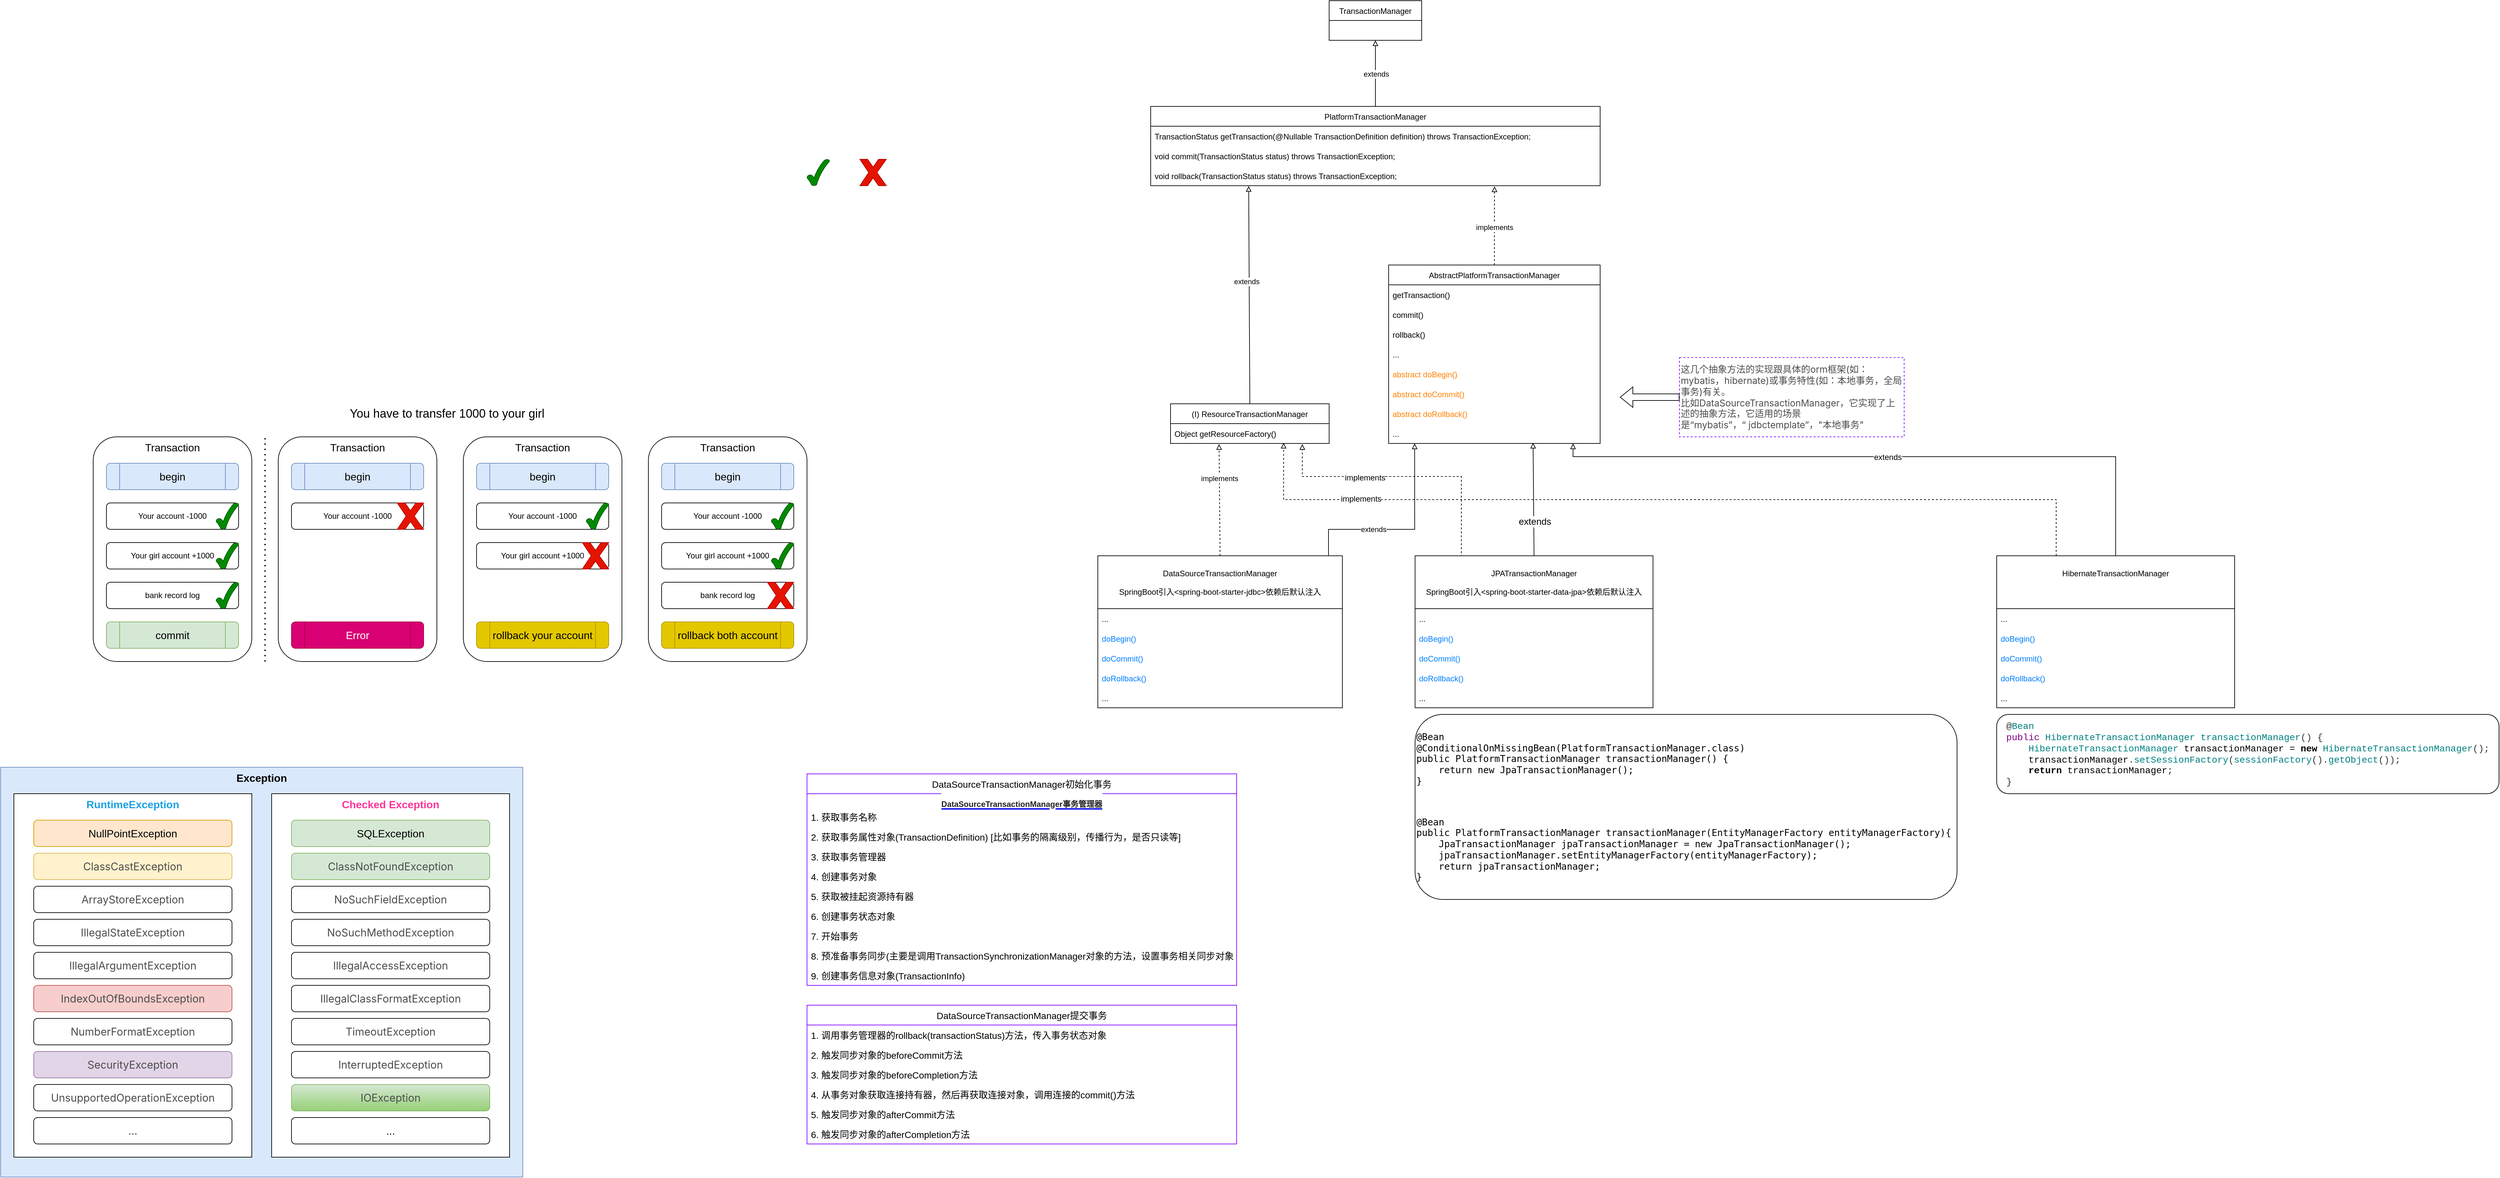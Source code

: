 <mxfile version="20.3.0" type="device"><diagram id="tl_O_ZDtEdj90tJnbfGc" name="Transaction"><mxGraphModel dx="2646" dy="672" grid="1" gridSize="10" guides="1" tooltips="1" connect="1" arrows="1" fold="1" page="1" pageScale="1" pageWidth="850" pageHeight="1100" math="0" shadow="0"><root><mxCell id="0"/><mxCell id="1" parent="0"/><mxCell id="xiefG1wkpf2AleXe-XDR-17" value="&lt;b&gt;Exception&lt;/b&gt;" style="rounded=0;whiteSpace=wrap;html=1;strokeWidth=1;fontSize=16;verticalAlign=top;fillColor=#dae8fc;strokeColor=#6c8ebf;" vertex="1" parent="1"><mxGeometry x="-1660" y="1200" width="790" height="620" as="geometry"/></mxCell><mxCell id="W6sdjApa4B_5e-TzkACI-136" value="Transaction" style="rounded=1;whiteSpace=wrap;html=1;fontSize=16;fontColor=#000000;verticalAlign=top;" vertex="1" parent="1"><mxGeometry x="-1520" y="700" width="240" height="340" as="geometry"/></mxCell><mxCell id="W6sdjApa4B_5e-TzkACI-12" style="edgeStyle=orthogonalEdgeStyle;rounded=0;orthogonalLoop=1;jettySize=auto;html=1;exitX=0.5;exitY=0;exitDx=0;exitDy=0;entryX=0.5;entryY=1;entryDx=0;entryDy=0;endArrow=block;endFill=0;" parent="1" source="W6sdjApa4B_5e-TzkACI-4" target="W6sdjApa4B_5e-TzkACI-8" edge="1"><mxGeometry relative="1" as="geometry"/></mxCell><mxCell id="W6sdjApa4B_5e-TzkACI-19" value="extends" style="edgeLabel;html=1;align=center;verticalAlign=middle;resizable=0;points=[];" parent="W6sdjApa4B_5e-TzkACI-12" vertex="1" connectable="0"><mxGeometry x="0.01" y="-1" relative="1" as="geometry"><mxPoint y="1" as="offset"/></mxGeometry></mxCell><mxCell id="W6sdjApa4B_5e-TzkACI-4" value="PlatformTransactionManager" style="swimlane;fontStyle=0;childLayout=stackLayout;horizontal=1;startSize=30;horizontalStack=0;resizeParent=1;resizeParentMax=0;resizeLast=0;collapsible=1;marginBottom=0;" parent="1" vertex="1"><mxGeometry x="80" y="200" width="680" height="120" as="geometry"/></mxCell><mxCell id="W6sdjApa4B_5e-TzkACI-5" value="TransactionStatus getTransaction(@Nullable TransactionDefinition definition) throws TransactionException;" style="text;strokeColor=none;fillColor=none;align=left;verticalAlign=middle;spacingLeft=4;spacingRight=4;overflow=hidden;points=[[0,0.5],[1,0.5]];portConstraint=eastwest;rotatable=0;" parent="W6sdjApa4B_5e-TzkACI-4" vertex="1"><mxGeometry y="30" width="680" height="30" as="geometry"/></mxCell><mxCell id="W6sdjApa4B_5e-TzkACI-6" value="void commit(TransactionStatus status) throws TransactionException;" style="text;strokeColor=none;fillColor=none;align=left;verticalAlign=middle;spacingLeft=4;spacingRight=4;overflow=hidden;points=[[0,0.5],[1,0.5]];portConstraint=eastwest;rotatable=0;" parent="W6sdjApa4B_5e-TzkACI-4" vertex="1"><mxGeometry y="60" width="680" height="30" as="geometry"/></mxCell><mxCell id="W6sdjApa4B_5e-TzkACI-7" value="void rollback(TransactionStatus status) throws TransactionException;" style="text;strokeColor=none;fillColor=none;align=left;verticalAlign=middle;spacingLeft=4;spacingRight=4;overflow=hidden;points=[[0,0.5],[1,0.5]];portConstraint=eastwest;rotatable=0;" parent="W6sdjApa4B_5e-TzkACI-4" vertex="1"><mxGeometry y="90" width="680" height="30" as="geometry"/></mxCell><mxCell id="W6sdjApa4B_5e-TzkACI-8" value="TransactionManager" style="swimlane;fontStyle=0;childLayout=stackLayout;horizontal=1;startSize=30;horizontalStack=0;resizeParent=1;resizeParentMax=0;resizeLast=0;collapsible=1;marginBottom=0;" parent="1" vertex="1"><mxGeometry x="350" y="40" width="140" height="60" as="geometry"/></mxCell><mxCell id="W6sdjApa4B_5e-TzkACI-17" style="edgeStyle=orthogonalEdgeStyle;rounded=0;orthogonalLoop=1;jettySize=auto;html=1;exitX=0.5;exitY=0;exitDx=0;exitDy=0;entryX=0.765;entryY=1.033;entryDx=0;entryDy=0;entryPerimeter=0;endArrow=block;endFill=0;dashed=1;" parent="1" source="W6sdjApa4B_5e-TzkACI-13" target="W6sdjApa4B_5e-TzkACI-7" edge="1"><mxGeometry relative="1" as="geometry"/></mxCell><mxCell id="W6sdjApa4B_5e-TzkACI-20" value="implements" style="edgeLabel;html=1;align=center;verticalAlign=middle;resizable=0;points=[];" parent="W6sdjApa4B_5e-TzkACI-17" vertex="1" connectable="0"><mxGeometry x="-0.029" relative="1" as="geometry"><mxPoint y="1" as="offset"/></mxGeometry></mxCell><mxCell id="W6sdjApa4B_5e-TzkACI-13" value="AbstractPlatformTransactionManager" style="swimlane;fontStyle=0;childLayout=stackLayout;horizontal=1;startSize=30;horizontalStack=0;resizeParent=1;resizeParentMax=0;resizeLast=0;collapsible=1;marginBottom=0;" parent="1" vertex="1"><mxGeometry x="440" y="440" width="320" height="270" as="geometry"/></mxCell><mxCell id="W6sdjApa4B_5e-TzkACI-14" value="getTransaction()" style="text;strokeColor=none;fillColor=none;align=left;verticalAlign=middle;spacingLeft=4;spacingRight=4;overflow=hidden;points=[[0,0.5],[1,0.5]];portConstraint=eastwest;rotatable=0;" parent="W6sdjApa4B_5e-TzkACI-13" vertex="1"><mxGeometry y="30" width="320" height="30" as="geometry"/></mxCell><mxCell id="W6sdjApa4B_5e-TzkACI-15" value="commit()" style="text;strokeColor=none;fillColor=none;align=left;verticalAlign=middle;spacingLeft=4;spacingRight=4;overflow=hidden;points=[[0,0.5],[1,0.5]];portConstraint=eastwest;rotatable=0;" parent="W6sdjApa4B_5e-TzkACI-13" vertex="1"><mxGeometry y="60" width="320" height="30" as="geometry"/></mxCell><mxCell id="W6sdjApa4B_5e-TzkACI-16" value="rollback()" style="text;strokeColor=none;fillColor=none;align=left;verticalAlign=middle;spacingLeft=4;spacingRight=4;overflow=hidden;points=[[0,0.5],[1,0.5]];portConstraint=eastwest;rotatable=0;" parent="W6sdjApa4B_5e-TzkACI-13" vertex="1"><mxGeometry y="90" width="320" height="30" as="geometry"/></mxCell><mxCell id="W6sdjApa4B_5e-TzkACI-21" value="..." style="text;strokeColor=none;fillColor=none;align=left;verticalAlign=middle;spacingLeft=4;spacingRight=4;overflow=hidden;points=[[0,0.5],[1,0.5]];portConstraint=eastwest;rotatable=0;" parent="W6sdjApa4B_5e-TzkACI-13" vertex="1"><mxGeometry y="120" width="320" height="30" as="geometry"/></mxCell><mxCell id="W6sdjApa4B_5e-TzkACI-22" value="abstract doBegin()" style="text;strokeColor=none;fillColor=none;align=left;verticalAlign=middle;spacingLeft=4;spacingRight=4;overflow=hidden;points=[[0,0.5],[1,0.5]];portConstraint=eastwest;rotatable=0;fontColor=#FF8000;" parent="W6sdjApa4B_5e-TzkACI-13" vertex="1"><mxGeometry y="150" width="320" height="30" as="geometry"/></mxCell><mxCell id="W6sdjApa4B_5e-TzkACI-23" value="abstract doCommit()" style="text;strokeColor=none;fillColor=none;align=left;verticalAlign=middle;spacingLeft=4;spacingRight=4;overflow=hidden;points=[[0,0.5],[1,0.5]];portConstraint=eastwest;rotatable=0;fontColor=#FF8000;" parent="W6sdjApa4B_5e-TzkACI-13" vertex="1"><mxGeometry y="180" width="320" height="30" as="geometry"/></mxCell><mxCell id="W6sdjApa4B_5e-TzkACI-24" value="abstract doRollback()" style="text;strokeColor=none;fillColor=none;align=left;verticalAlign=middle;spacingLeft=4;spacingRight=4;overflow=hidden;points=[[0,0.5],[1,0.5]];portConstraint=eastwest;rotatable=0;fontColor=#FF8000;" parent="W6sdjApa4B_5e-TzkACI-13" vertex="1"><mxGeometry y="210" width="320" height="30" as="geometry"/></mxCell><mxCell id="W6sdjApa4B_5e-TzkACI-25" value="..." style="text;strokeColor=none;fillColor=none;align=left;verticalAlign=middle;spacingLeft=4;spacingRight=4;overflow=hidden;points=[[0,0.5],[1,0.5]];portConstraint=eastwest;rotatable=0;" parent="W6sdjApa4B_5e-TzkACI-13" vertex="1"><mxGeometry y="240" width="320" height="30" as="geometry"/></mxCell><mxCell id="W6sdjApa4B_5e-TzkACI-30" style="rounded=0;orthogonalLoop=1;jettySize=auto;html=1;exitX=0.924;exitY=0;exitDx=0;exitDy=0;entryX=0.123;entryY=1;entryDx=0;entryDy=0;entryPerimeter=0;fontColor=#000000;endArrow=block;endFill=0;exitPerimeter=0;edgeStyle=orthogonalEdgeStyle;" parent="1" source="W6sdjApa4B_5e-TzkACI-26" target="W6sdjApa4B_5e-TzkACI-25" edge="1"><mxGeometry relative="1" as="geometry"><Array as="points"><mxPoint x="349" y="840"/><mxPoint x="479" y="840"/></Array></mxGeometry></mxCell><mxCell id="W6sdjApa4B_5e-TzkACI-41" value="extends" style="edgeLabel;html=1;align=center;verticalAlign=middle;resizable=0;points=[];fontColor=#000000;" parent="W6sdjApa4B_5e-TzkACI-30" vertex="1" connectable="0"><mxGeometry x="-0.015" y="4" relative="1" as="geometry"><mxPoint x="-37" y="4" as="offset"/></mxGeometry></mxCell><mxCell id="W6sdjApa4B_5e-TzkACI-38" style="rounded=0;orthogonalLoop=1;jettySize=auto;html=1;exitX=0.5;exitY=0;exitDx=0;exitDy=0;entryX=0.306;entryY=1.033;entryDx=0;entryDy=0;entryPerimeter=0;fontColor=#000000;endArrow=block;endFill=0;dashed=1;" parent="1" source="W6sdjApa4B_5e-TzkACI-26" target="W6sdjApa4B_5e-TzkACI-34" edge="1"><mxGeometry relative="1" as="geometry"/></mxCell><mxCell id="W6sdjApa4B_5e-TzkACI-39" value="implements" style="edgeLabel;html=1;align=center;verticalAlign=middle;resizable=0;points=[];fontColor=#000000;" parent="W6sdjApa4B_5e-TzkACI-38" vertex="1" connectable="0"><mxGeometry x="0.384" relative="1" as="geometry"><mxPoint as="offset"/></mxGeometry></mxCell><mxCell id="W6sdjApa4B_5e-TzkACI-26" value="DataSourceTransactionManager&#10; &#10;SpringBoot引入&lt;spring-boot-starter-jdbc&gt;依赖后默认注入" style="swimlane;fontStyle=0;childLayout=stackLayout;horizontal=1;startSize=80;horizontalStack=0;resizeParent=1;resizeParentMax=0;resizeLast=0;collapsible=1;marginBottom=0;fontColor=#000000;" parent="1" vertex="1"><mxGeometry y="880" width="370" height="230" as="geometry"/></mxCell><mxCell id="W6sdjApa4B_5e-TzkACI-31" value="..." style="text;strokeColor=none;fillColor=none;align=left;verticalAlign=middle;spacingLeft=4;spacingRight=4;overflow=hidden;points=[[0,0.5],[1,0.5]];portConstraint=eastwest;rotatable=0;fontColor=#000000;" parent="W6sdjApa4B_5e-TzkACI-26" vertex="1"><mxGeometry y="80" width="370" height="30" as="geometry"/></mxCell><mxCell id="W6sdjApa4B_5e-TzkACI-27" value="doBegin()" style="text;strokeColor=none;fillColor=none;align=left;verticalAlign=middle;spacingLeft=4;spacingRight=4;overflow=hidden;points=[[0,0.5],[1,0.5]];portConstraint=eastwest;rotatable=0;fontColor=#007FFF;" parent="W6sdjApa4B_5e-TzkACI-26" vertex="1"><mxGeometry y="110" width="370" height="30" as="geometry"/></mxCell><mxCell id="W6sdjApa4B_5e-TzkACI-28" value="doCommit()" style="text;strokeColor=none;fillColor=none;align=left;verticalAlign=middle;spacingLeft=4;spacingRight=4;overflow=hidden;points=[[0,0.5],[1,0.5]];portConstraint=eastwest;rotatable=0;fontColor=#007FFF;" parent="W6sdjApa4B_5e-TzkACI-26" vertex="1"><mxGeometry y="140" width="370" height="30" as="geometry"/></mxCell><mxCell id="W6sdjApa4B_5e-TzkACI-29" value="doRollback()" style="text;strokeColor=none;fillColor=none;align=left;verticalAlign=middle;spacingLeft=4;spacingRight=4;overflow=hidden;points=[[0,0.5],[1,0.5]];portConstraint=eastwest;rotatable=0;fontColor=#007FFF;" parent="W6sdjApa4B_5e-TzkACI-26" vertex="1"><mxGeometry y="170" width="370" height="30" as="geometry"/></mxCell><mxCell id="W6sdjApa4B_5e-TzkACI-32" value="..." style="text;strokeColor=none;fillColor=none;align=left;verticalAlign=middle;spacingLeft=4;spacingRight=4;overflow=hidden;points=[[0,0.5],[1,0.5]];portConstraint=eastwest;rotatable=0;fontColor=#000000;" parent="W6sdjApa4B_5e-TzkACI-26" vertex="1"><mxGeometry y="200" width="370" height="30" as="geometry"/></mxCell><mxCell id="W6sdjApa4B_5e-TzkACI-37" style="rounded=0;orthogonalLoop=1;jettySize=auto;html=1;exitX=0.5;exitY=0;exitDx=0;exitDy=0;entryX=0.218;entryY=1.017;entryDx=0;entryDy=0;entryPerimeter=0;fontColor=#000000;endArrow=block;endFill=0;" parent="1" source="W6sdjApa4B_5e-TzkACI-33" target="W6sdjApa4B_5e-TzkACI-7" edge="1"><mxGeometry relative="1" as="geometry"/></mxCell><mxCell id="W6sdjApa4B_5e-TzkACI-40" value="extends" style="edgeLabel;html=1;align=center;verticalAlign=middle;resizable=0;points=[];fontColor=#000000;" parent="W6sdjApa4B_5e-TzkACI-37" vertex="1" connectable="0"><mxGeometry x="-0.043" y="-1" relative="1" as="geometry"><mxPoint x="-5" y="-28" as="offset"/></mxGeometry></mxCell><mxCell id="W6sdjApa4B_5e-TzkACI-33" value="(I) ResourceTransactionManager" style="swimlane;fontStyle=0;childLayout=stackLayout;horizontal=1;startSize=30;horizontalStack=0;resizeParent=1;resizeParentMax=0;resizeLast=0;collapsible=1;marginBottom=0;fontColor=#000000;" parent="1" vertex="1"><mxGeometry x="110" y="650" width="240" height="60" as="geometry"/></mxCell><mxCell id="W6sdjApa4B_5e-TzkACI-34" value="Object getResourceFactory()" style="text;strokeColor=none;fillColor=none;align=left;verticalAlign=middle;spacingLeft=4;spacingRight=4;overflow=hidden;points=[[0,0.5],[1,0.5]];portConstraint=eastwest;rotatable=0;fontColor=#000000;" parent="W6sdjApa4B_5e-TzkACI-33" vertex="1"><mxGeometry y="30" width="240" height="30" as="geometry"/></mxCell><mxCell id="W6sdjApa4B_5e-TzkACI-43" value="&lt;span style=&quot;color: rgb(77, 77, 77); font-family: -apple-system, &amp;quot;SF UI Text&amp;quot;, Arial, &amp;quot;PingFang SC&amp;quot;, &amp;quot;Hiragino Sans GB&amp;quot;, &amp;quot;Microsoft YaHei&amp;quot;, &amp;quot;WenQuanYi Micro Hei&amp;quot;, sans-serif, SimHei, SimSun; background-color: rgb(255, 255, 255);&quot;&gt;&lt;font style=&quot;font-size: 14px;&quot;&gt;这几个抽象方法的实现跟具体的orm框架(如：mybatis，hibernate)或事务特性(如：本地事务，全局事务)有关。&lt;br&gt;比如DataSourceTransactionManager，它实现了上述的抽象方法，它适用的场景是“mybatis”，“&amp;nbsp;jdbctemplate”，&quot;本地事务&quot;&lt;/font&gt;&lt;/span&gt;" style="rounded=0;whiteSpace=wrap;html=1;fontColor=#000000;dashed=1;strokeColor=#7F00FF;align=left;" parent="1" vertex="1"><mxGeometry x="880" y="580" width="340" height="120" as="geometry"/></mxCell><mxCell id="W6sdjApa4B_5e-TzkACI-44" value="" style="shape=flexArrow;endArrow=classic;html=1;rounded=0;fontColor=#000000;exitX=0;exitY=0.5;exitDx=0;exitDy=0;" parent="1" source="W6sdjApa4B_5e-TzkACI-43" edge="1"><mxGeometry width="50" height="50" relative="1" as="geometry"><mxPoint x="1230" y="670" as="sourcePoint"/><mxPoint x="790" y="640" as="targetPoint"/></mxGeometry></mxCell><mxCell id="W6sdjApa4B_5e-TzkACI-52" style="edgeStyle=none;rounded=0;orthogonalLoop=1;jettySize=auto;html=1;exitX=0.5;exitY=0;exitDx=0;exitDy=0;entryX=0.683;entryY=0.967;entryDx=0;entryDy=0;entryPerimeter=0;fontSize=14;fontColor=#000000;endArrow=block;endFill=0;" parent="1" source="W6sdjApa4B_5e-TzkACI-46" target="W6sdjApa4B_5e-TzkACI-25" edge="1"><mxGeometry relative="1" as="geometry"/></mxCell><mxCell id="W6sdjApa4B_5e-TzkACI-53" value="extends" style="edgeLabel;html=1;align=center;verticalAlign=middle;resizable=0;points=[];fontSize=14;fontColor=#000000;" parent="W6sdjApa4B_5e-TzkACI-52" vertex="1" connectable="0"><mxGeometry x="-0.385" y="-1" relative="1" as="geometry"><mxPoint as="offset"/></mxGeometry></mxCell><mxCell id="W6sdjApa4B_5e-TzkACI-54" style="edgeStyle=orthogonalEdgeStyle;rounded=0;orthogonalLoop=1;jettySize=auto;html=1;exitX=0.25;exitY=0;exitDx=0;exitDy=0;entryX=0.831;entryY=1.033;entryDx=0;entryDy=0;entryPerimeter=0;fontSize=14;fontColor=#000000;endArrow=block;endFill=0;dashed=1;" parent="1" source="W6sdjApa4B_5e-TzkACI-46" target="W6sdjApa4B_5e-TzkACI-34" edge="1"><mxGeometry relative="1" as="geometry"><Array as="points"><mxPoint x="550" y="760"/><mxPoint x="309" y="760"/></Array></mxGeometry></mxCell><mxCell id="W6sdjApa4B_5e-TzkACI-55" value="&lt;font style=&quot;font-size: 12px;&quot;&gt;implements&lt;/font&gt;" style="edgeLabel;html=1;align=center;verticalAlign=middle;resizable=0;points=[];fontSize=14;fontColor=#000000;" parent="W6sdjApa4B_5e-TzkACI-54" vertex="1" connectable="0"><mxGeometry x="0.331" y="1" relative="1" as="geometry"><mxPoint as="offset"/></mxGeometry></mxCell><mxCell id="W6sdjApa4B_5e-TzkACI-46" value="JPATransactionManager&#10;&#10;SpringBoot引入&lt;spring-boot-starter-data-jpa&gt;依赖后默认注入" style="swimlane;fontStyle=0;childLayout=stackLayout;horizontal=1;startSize=80;horizontalStack=0;resizeParent=1;resizeParentMax=0;resizeLast=0;collapsible=1;marginBottom=0;fontColor=#000000;" parent="1" vertex="1"><mxGeometry x="480" y="880" width="360" height="230" as="geometry"/></mxCell><mxCell id="W6sdjApa4B_5e-TzkACI-47" value="..." style="text;strokeColor=none;fillColor=none;align=left;verticalAlign=middle;spacingLeft=4;spacingRight=4;overflow=hidden;points=[[0,0.5],[1,0.5]];portConstraint=eastwest;rotatable=0;fontColor=#000000;" parent="W6sdjApa4B_5e-TzkACI-46" vertex="1"><mxGeometry y="80" width="360" height="30" as="geometry"/></mxCell><mxCell id="W6sdjApa4B_5e-TzkACI-48" value="doBegin()" style="text;strokeColor=none;fillColor=none;align=left;verticalAlign=middle;spacingLeft=4;spacingRight=4;overflow=hidden;points=[[0,0.5],[1,0.5]];portConstraint=eastwest;rotatable=0;fontColor=#007FFF;" parent="W6sdjApa4B_5e-TzkACI-46" vertex="1"><mxGeometry y="110" width="360" height="30" as="geometry"/></mxCell><mxCell id="W6sdjApa4B_5e-TzkACI-49" value="doCommit()" style="text;strokeColor=none;fillColor=none;align=left;verticalAlign=middle;spacingLeft=4;spacingRight=4;overflow=hidden;points=[[0,0.5],[1,0.5]];portConstraint=eastwest;rotatable=0;fontColor=#007FFF;" parent="W6sdjApa4B_5e-TzkACI-46" vertex="1"><mxGeometry y="140" width="360" height="30" as="geometry"/></mxCell><mxCell id="W6sdjApa4B_5e-TzkACI-50" value="doRollback()" style="text;strokeColor=none;fillColor=none;align=left;verticalAlign=middle;spacingLeft=4;spacingRight=4;overflow=hidden;points=[[0,0.5],[1,0.5]];portConstraint=eastwest;rotatable=0;fontColor=#007FFF;" parent="W6sdjApa4B_5e-TzkACI-46" vertex="1"><mxGeometry y="170" width="360" height="30" as="geometry"/></mxCell><mxCell id="W6sdjApa4B_5e-TzkACI-51" value="..." style="text;strokeColor=none;fillColor=none;align=left;verticalAlign=middle;spacingLeft=4;spacingRight=4;overflow=hidden;points=[[0,0.5],[1,0.5]];portConstraint=eastwest;rotatable=0;fontColor=#000000;" parent="W6sdjApa4B_5e-TzkACI-46" vertex="1"><mxGeometry y="200" width="360" height="30" as="geometry"/></mxCell><mxCell id="W6sdjApa4B_5e-TzkACI-56" value="DataSourceTransactionManager初始化事务" style="swimlane;fontStyle=0;childLayout=stackLayout;horizontal=1;startSize=30;horizontalStack=0;resizeParent=1;resizeParentMax=0;resizeLast=0;collapsible=1;marginBottom=0;strokeColor=#7F00FF;fontSize=14;fontColor=#000000;" parent="1" vertex="1"><mxGeometry x="-440" y="1210" width="650" height="320" as="geometry"/></mxCell><UserObject label="&lt;h1 style=&quot;box-sizing: border-box; outline: 0px; margin: 0px; padding: 0px; font-family: &amp;quot;PingFang SC&amp;quot;, &amp;quot;Microsoft YaHei&amp;quot;, SimHei, Arial, SimSun; overflow-wrap: break-word; color: rgb(34, 34, 38); word-break: break-all; text-align: start; background-color: rgb(255, 255, 255);&quot; id=&quot;articleContentId&quot; class=&quot;title-article&quot;&gt;&lt;font style=&quot;font-size: 12px;&quot;&gt;DataSourceTransactionManager事务管理器&lt;/font&gt;&lt;/h1&gt;" link="https://blog.csdn.net/fuqianming/article/details/100560200" id="W6sdjApa4B_5e-TzkACI-73"><mxCell style="text;html=1;strokeColor=none;fillColor=none;whiteSpace=wrap;align=center;verticalAlign=middle;fontColor=#0000EE;fontStyle=4;dashed=1;fontSize=14;" parent="W6sdjApa4B_5e-TzkACI-56" vertex="1"><mxGeometry y="30" width="650" height="20" as="geometry"/></mxCell></UserObject><mxCell id="W6sdjApa4B_5e-TzkACI-57" value="1. 获取事务名称" style="text;strokeColor=none;fillColor=none;align=left;verticalAlign=middle;spacingLeft=4;spacingRight=4;overflow=hidden;points=[[0,0.5],[1,0.5]];portConstraint=eastwest;rotatable=0;dashed=1;fontSize=14;fontColor=#000000;" parent="W6sdjApa4B_5e-TzkACI-56" vertex="1"><mxGeometry y="50" width="650" height="30" as="geometry"/></mxCell><mxCell id="W6sdjApa4B_5e-TzkACI-58" value="2. 获取事务属性对象(TransactionDefinition) [比如事务的隔离级别，传播行为，是否只读等]" style="text;strokeColor=none;fillColor=none;align=left;verticalAlign=middle;spacingLeft=4;spacingRight=4;overflow=hidden;points=[[0,0.5],[1,0.5]];portConstraint=eastwest;rotatable=0;dashed=1;fontSize=14;fontColor=#000000;" parent="W6sdjApa4B_5e-TzkACI-56" vertex="1"><mxGeometry y="80" width="650" height="30" as="geometry"/></mxCell><mxCell id="W6sdjApa4B_5e-TzkACI-59" value="3. 获取事务管理器" style="text;strokeColor=none;fillColor=none;align=left;verticalAlign=middle;spacingLeft=4;spacingRight=4;overflow=hidden;points=[[0,0.5],[1,0.5]];portConstraint=eastwest;rotatable=0;dashed=1;fontSize=14;fontColor=#000000;" parent="W6sdjApa4B_5e-TzkACI-56" vertex="1"><mxGeometry y="110" width="650" height="30" as="geometry"/></mxCell><mxCell id="W6sdjApa4B_5e-TzkACI-72" value="4. 创建事务对象" style="text;strokeColor=none;fillColor=none;align=left;verticalAlign=middle;spacingLeft=4;spacingRight=4;overflow=hidden;points=[[0,0.5],[1,0.5]];portConstraint=eastwest;rotatable=0;dashed=1;fontSize=14;fontColor=#000000;" parent="W6sdjApa4B_5e-TzkACI-56" vertex="1"><mxGeometry y="140" width="650" height="30" as="geometry"/></mxCell><mxCell id="W6sdjApa4B_5e-TzkACI-71" value="5. 获取被挂起资源持有器" style="text;strokeColor=none;fillColor=none;align=left;verticalAlign=middle;spacingLeft=4;spacingRight=4;overflow=hidden;points=[[0,0.5],[1,0.5]];portConstraint=eastwest;rotatable=0;dashed=1;fontSize=14;fontColor=#000000;" parent="W6sdjApa4B_5e-TzkACI-56" vertex="1"><mxGeometry y="170" width="650" height="30" as="geometry"/></mxCell><mxCell id="W6sdjApa4B_5e-TzkACI-70" value="6. 创建事务状态对象" style="text;strokeColor=none;fillColor=none;align=left;verticalAlign=middle;spacingLeft=4;spacingRight=4;overflow=hidden;points=[[0,0.5],[1,0.5]];portConstraint=eastwest;rotatable=0;dashed=1;fontSize=14;fontColor=#000000;" parent="W6sdjApa4B_5e-TzkACI-56" vertex="1"><mxGeometry y="200" width="650" height="30" as="geometry"/></mxCell><mxCell id="W6sdjApa4B_5e-TzkACI-69" value="7. 开始事务 " style="text;strokeColor=none;fillColor=none;align=left;verticalAlign=middle;spacingLeft=4;spacingRight=4;overflow=hidden;points=[[0,0.5],[1,0.5]];portConstraint=eastwest;rotatable=0;dashed=1;fontSize=14;fontColor=#000000;" parent="W6sdjApa4B_5e-TzkACI-56" vertex="1"><mxGeometry y="230" width="650" height="30" as="geometry"/></mxCell><mxCell id="W6sdjApa4B_5e-TzkACI-68" value="8. 预准备事务同步(主要是调用TransactionSynchronizationManager对象的方法，设置事务相关同步对象)" style="text;strokeColor=none;fillColor=none;align=left;verticalAlign=middle;spacingLeft=4;spacingRight=4;overflow=hidden;points=[[0,0.5],[1,0.5]];portConstraint=eastwest;rotatable=0;dashed=1;fontSize=14;fontColor=#000000;" parent="W6sdjApa4B_5e-TzkACI-56" vertex="1"><mxGeometry y="260" width="650" height="30" as="geometry"/></mxCell><mxCell id="W6sdjApa4B_5e-TzkACI-67" value="9. 创建事务信息对象(TransactionInfo)" style="text;strokeColor=none;fillColor=none;align=left;verticalAlign=middle;spacingLeft=4;spacingRight=4;overflow=hidden;points=[[0,0.5],[1,0.5]];portConstraint=eastwest;rotatable=0;dashed=1;fontSize=14;fontColor=#000000;" parent="W6sdjApa4B_5e-TzkACI-56" vertex="1"><mxGeometry y="290" width="650" height="30" as="geometry"/></mxCell><mxCell id="W6sdjApa4B_5e-TzkACI-74" value="DataSourceTransactionManager提交事务" style="swimlane;fontStyle=0;childLayout=stackLayout;horizontal=1;startSize=30;horizontalStack=0;resizeParent=1;resizeParentMax=0;resizeLast=0;collapsible=1;marginBottom=0;strokeColor=#7F00FF;fontSize=14;fontColor=#000000;" parent="1" vertex="1"><mxGeometry x="-440" y="1560" width="650" height="210" as="geometry"/></mxCell><mxCell id="W6sdjApa4B_5e-TzkACI-76" value="1. 调用事务管理器的rollback(transactionStatus)方法，传入事务状态对象" style="text;strokeColor=none;fillColor=none;align=left;verticalAlign=middle;spacingLeft=4;spacingRight=4;overflow=hidden;points=[[0,0.5],[1,0.5]];portConstraint=eastwest;rotatable=0;dashed=1;fontSize=14;fontColor=#000000;" parent="W6sdjApa4B_5e-TzkACI-74" vertex="1"><mxGeometry y="30" width="650" height="30" as="geometry"/></mxCell><mxCell id="W6sdjApa4B_5e-TzkACI-77" value="2. 触发同步对象的beforeCommit方法" style="text;strokeColor=none;fillColor=none;align=left;verticalAlign=middle;spacingLeft=4;spacingRight=4;overflow=hidden;points=[[0,0.5],[1,0.5]];portConstraint=eastwest;rotatable=0;dashed=1;fontSize=14;fontColor=#000000;" parent="W6sdjApa4B_5e-TzkACI-74" vertex="1"><mxGeometry y="60" width="650" height="30" as="geometry"/></mxCell><mxCell id="W6sdjApa4B_5e-TzkACI-78" value="3. 触发同步对象的beforeCompletion方法" style="text;strokeColor=none;fillColor=none;align=left;verticalAlign=middle;spacingLeft=4;spacingRight=4;overflow=hidden;points=[[0,0.5],[1,0.5]];portConstraint=eastwest;rotatable=0;dashed=1;fontSize=14;fontColor=#000000;" parent="W6sdjApa4B_5e-TzkACI-74" vertex="1"><mxGeometry y="90" width="650" height="30" as="geometry"/></mxCell><mxCell id="W6sdjApa4B_5e-TzkACI-79" value="4. 从事务对象获取连接持有器，然后再获取连接对象，调用连接的commit()方法" style="text;strokeColor=none;fillColor=none;align=left;verticalAlign=middle;spacingLeft=4;spacingRight=4;overflow=hidden;points=[[0,0.5],[1,0.5]];portConstraint=eastwest;rotatable=0;dashed=1;fontSize=14;fontColor=#000000;" parent="W6sdjApa4B_5e-TzkACI-74" vertex="1"><mxGeometry y="120" width="650" height="30" as="geometry"/></mxCell><mxCell id="W6sdjApa4B_5e-TzkACI-80" value="5. 触发同步对象的afterCommit方法" style="text;strokeColor=none;fillColor=none;align=left;verticalAlign=middle;spacingLeft=4;spacingRight=4;overflow=hidden;points=[[0,0.5],[1,0.5]];portConstraint=eastwest;rotatable=0;dashed=1;fontSize=14;fontColor=#000000;" parent="W6sdjApa4B_5e-TzkACI-74" vertex="1"><mxGeometry y="150" width="650" height="30" as="geometry"/></mxCell><mxCell id="W6sdjApa4B_5e-TzkACI-81" value="6. 触发同步对象的afterCompletion方法" style="text;strokeColor=none;fillColor=none;align=left;verticalAlign=middle;spacingLeft=4;spacingRight=4;overflow=hidden;points=[[0,0.5],[1,0.5]];portConstraint=eastwest;rotatable=0;dashed=1;fontSize=14;fontColor=#000000;" parent="W6sdjApa4B_5e-TzkACI-74" vertex="1"><mxGeometry y="180" width="650" height="30" as="geometry"/></mxCell><mxCell id="W6sdjApa4B_5e-TzkACI-95" value="&lt;font style=&quot;font-size: 12px;&quot; color=&quot;#000000&quot;&gt;extends&lt;/font&gt;" style="edgeStyle=orthogonalEdgeStyle;rounded=0;orthogonalLoop=1;jettySize=auto;html=1;exitX=0.5;exitY=0;exitDx=0;exitDy=0;entryX=0.872;entryY=1;entryDx=0;entryDy=0;fontSize=14;fontColor=#FFFF00;entryPerimeter=0;endArrow=block;endFill=0;" parent="1" source="W6sdjApa4B_5e-TzkACI-85" target="W6sdjApa4B_5e-TzkACI-25" edge="1"><mxGeometry relative="1" as="geometry"><Array as="points"><mxPoint x="1540" y="730"/><mxPoint x="719" y="730"/></Array></mxGeometry></mxCell><mxCell id="W6sdjApa4B_5e-TzkACI-96" style="edgeStyle=orthogonalEdgeStyle;rounded=0;orthogonalLoop=1;jettySize=auto;html=1;exitX=0.25;exitY=0;exitDx=0;exitDy=0;entryX=0.713;entryY=0.967;entryDx=0;entryDy=0;entryPerimeter=0;fontSize=12;fontColor=#000000;endArrow=block;endFill=0;dashed=1;" parent="1" source="W6sdjApa4B_5e-TzkACI-85" target="W6sdjApa4B_5e-TzkACI-34" edge="1"><mxGeometry relative="1" as="geometry"/></mxCell><mxCell id="W6sdjApa4B_5e-TzkACI-97" value="implements" style="edgeLabel;html=1;align=center;verticalAlign=middle;resizable=0;points=[];fontSize=12;fontColor=#000000;" parent="W6sdjApa4B_5e-TzkACI-96" vertex="1" connectable="0"><mxGeometry x="0.697" y="-1" relative="1" as="geometry"><mxPoint as="offset"/></mxGeometry></mxCell><mxCell id="W6sdjApa4B_5e-TzkACI-85" value="HibernateTransactionManager&#10;&#10;" style="swimlane;fontStyle=0;childLayout=stackLayout;horizontal=1;startSize=80;horizontalStack=0;resizeParent=1;resizeParentMax=0;resizeLast=0;collapsible=1;marginBottom=0;fontColor=#000000;" parent="1" vertex="1"><mxGeometry x="1360" y="880" width="360" height="230" as="geometry"/></mxCell><mxCell id="W6sdjApa4B_5e-TzkACI-86" value="..." style="text;strokeColor=none;fillColor=none;align=left;verticalAlign=middle;spacingLeft=4;spacingRight=4;overflow=hidden;points=[[0,0.5],[1,0.5]];portConstraint=eastwest;rotatable=0;fontColor=#000000;" parent="W6sdjApa4B_5e-TzkACI-85" vertex="1"><mxGeometry y="80" width="360" height="30" as="geometry"/></mxCell><mxCell id="W6sdjApa4B_5e-TzkACI-87" value="doBegin()" style="text;strokeColor=none;fillColor=none;align=left;verticalAlign=middle;spacingLeft=4;spacingRight=4;overflow=hidden;points=[[0,0.5],[1,0.5]];portConstraint=eastwest;rotatable=0;fontColor=#007FFF;" parent="W6sdjApa4B_5e-TzkACI-85" vertex="1"><mxGeometry y="110" width="360" height="30" as="geometry"/></mxCell><mxCell id="W6sdjApa4B_5e-TzkACI-88" value="doCommit()" style="text;strokeColor=none;fillColor=none;align=left;verticalAlign=middle;spacingLeft=4;spacingRight=4;overflow=hidden;points=[[0,0.5],[1,0.5]];portConstraint=eastwest;rotatable=0;fontColor=#007FFF;" parent="W6sdjApa4B_5e-TzkACI-85" vertex="1"><mxGeometry y="140" width="360" height="30" as="geometry"/></mxCell><mxCell id="W6sdjApa4B_5e-TzkACI-89" value="doRollback()" style="text;strokeColor=none;fillColor=none;align=left;verticalAlign=middle;spacingLeft=4;spacingRight=4;overflow=hidden;points=[[0,0.5],[1,0.5]];portConstraint=eastwest;rotatable=0;fontColor=#007FFF;" parent="W6sdjApa4B_5e-TzkACI-85" vertex="1"><mxGeometry y="170" width="360" height="30" as="geometry"/></mxCell><mxCell id="W6sdjApa4B_5e-TzkACI-90" value="..." style="text;strokeColor=none;fillColor=none;align=left;verticalAlign=middle;spacingLeft=4;spacingRight=4;overflow=hidden;points=[[0,0.5],[1,0.5]];portConstraint=eastwest;rotatable=0;fontColor=#000000;" parent="W6sdjApa4B_5e-TzkACI-85" vertex="1"><mxGeometry y="200" width="360" height="30" as="geometry"/></mxCell><mxCell id="W6sdjApa4B_5e-TzkACI-91" value="&lt;div style=&quot;box-sizing: border-box; font-family: Monaco, MonacoRegular, &amp;quot;Courier New&amp;quot;, monospace; background: 0px center; border: 0px; padding: 0px 5px; margin: 0px; text-align: left; height: inherit; word-break: break-all; line-height: inherit !important; font-size: 14px;&quot; id=&quot;crayon-638b26f33a83c144726956-69&quot; class=&quot;crayon-line&quot;&gt;&lt;font style=&quot;font-size: 14px;&quot;&gt;&lt;span style=&quot;box-sizing: border-box; font-family: inherit; height: inherit; line-height: inherit !important; font-weight: inherit !important; color: rgb(51, 51, 51) !important;&quot; class=&quot;crayon-sy&quot;&gt;@&lt;/span&gt;&lt;span style=&quot;box-sizing: border-box; font-family: inherit; height: inherit; line-height: inherit !important; font-weight: inherit !important; color: teal !important;&quot; class=&quot;crayon-e&quot;&gt;Bean&lt;/span&gt;&lt;/font&gt;&lt;/div&gt;&lt;div style=&quot;box-sizing: border-box; font-family: Monaco, MonacoRegular, &amp;quot;Courier New&amp;quot;, monospace; background: 0px center; border: 0px; padding: 0px 5px; margin: 0px; text-align: left; height: inherit; word-break: break-all; line-height: inherit !important; font-size: 14px;&quot; id=&quot;crayon-638b26f33a83c144726956-70&quot; class=&quot;crayon-line crayon-striped-line&quot;&gt;&lt;font style=&quot;font-size: 14px;&quot;&gt;&lt;span style=&quot;box-sizing: border-box; font-family: inherit; height: inherit; line-height: inherit !important; font-weight: inherit !important; color: rgb(128, 0, 128) !important;&quot; class=&quot;crayon-m&quot;&gt;public&lt;/span&gt;&lt;span style=&quot;box-sizing: border-box; font-family: inherit; height: inherit; line-height: inherit !important; font-weight: inherit !important; color: rgb(0, 111, 224) !important;&quot; class=&quot;crayon-h&quot;&gt; &lt;/span&gt;&lt;span style=&quot;box-sizing: border-box; font-family: inherit; height: inherit; line-height: inherit !important; font-weight: inherit !important; color: teal !important;&quot; class=&quot;crayon-e&quot;&gt;HibernateTransactionManager &lt;/span&gt;&lt;span style=&quot;box-sizing: border-box; font-family: inherit; height: inherit; line-height: inherit !important; font-weight: inherit !important; color: teal !important;&quot; class=&quot;crayon-e&quot;&gt;transactionManager&lt;/span&gt;&lt;span style=&quot;box-sizing: border-box; font-family: inherit; height: inherit; line-height: inherit !important; font-weight: inherit !important; color: rgb(51, 51, 51) !important;&quot; class=&quot;crayon-sy&quot;&gt;(&lt;/span&gt;&lt;span style=&quot;box-sizing: border-box; font-family: inherit; height: inherit; line-height: inherit !important; font-weight: inherit !important; color: rgb(51, 51, 51) !important;&quot; class=&quot;crayon-sy&quot;&gt;)&lt;/span&gt;&lt;span style=&quot;box-sizing: border-box; font-family: inherit; height: inherit; line-height: inherit !important; font-weight: inherit !important; color: rgb(0, 111, 224) !important;&quot; class=&quot;crayon-h&quot;&gt; &lt;/span&gt;&lt;span style=&quot;box-sizing: border-box; font-family: inherit; height: inherit; line-height: inherit !important; font-weight: inherit !important; color: rgb(51, 51, 51) !important;&quot; class=&quot;crayon-sy&quot;&gt;{&lt;/span&gt;&lt;/font&gt;&lt;/div&gt;&lt;div style=&quot;box-sizing: border-box; font-family: Monaco, MonacoRegular, &amp;quot;Courier New&amp;quot;, monospace; background: 0px center; border: 0px; padding: 0px 5px; margin: 0px; text-align: left; height: inherit; word-break: break-all; line-height: inherit !important; font-size: 14px;&quot; id=&quot;crayon-638b26f33a83c144726956-71&quot; class=&quot;crayon-line&quot;&gt;&lt;font style=&quot;font-size: 14px;&quot;&gt;&lt;span style=&quot;box-sizing: border-box; font-family: inherit; height: inherit; line-height: inherit !important; font-weight: inherit !important; color: rgb(0, 111, 224) !important;&quot; class=&quot;crayon-h&quot;&gt;&amp;nbsp;&amp;nbsp;&amp;nbsp;&amp;nbsp;&lt;/span&gt;&lt;span style=&quot;box-sizing: border-box; font-family: inherit; height: inherit; line-height: inherit !important; font-weight: inherit !important; color: teal !important;&quot; class=&quot;crayon-e&quot;&gt;HibernateTransactionManager &lt;/span&gt;&lt;span style=&quot;box-sizing: border-box; font-family: inherit; height: inherit; line-height: inherit !important; font-weight: inherit !important;&quot; class=&quot;crayon-i&quot;&gt;transactionManager&lt;/span&gt;&lt;span style=&quot;box-sizing: border-box; font-family: inherit; height: inherit; line-height: inherit !important; font-weight: inherit !important; color: rgb(0, 111, 224) !important;&quot; class=&quot;crayon-h&quot;&gt; &lt;/span&gt;=&lt;span style=&quot;box-sizing: border-box; font-family: inherit; height: inherit; line-height: inherit !important; font-weight: inherit !important; color: rgb(0, 111, 224) !important;&quot; class=&quot;crayon-h&quot;&gt; &lt;/span&gt;&lt;span style=&quot;box-sizing: border-box; font-family: inherit; height: inherit; line-height: inherit !important; font-weight: bold !important;&quot; class=&quot;crayon-r&quot;&gt;new&lt;/span&gt;&lt;span style=&quot;box-sizing: border-box; font-family: inherit; height: inherit; line-height: inherit !important; font-weight: inherit !important; color: rgb(0, 111, 224) !important;&quot; class=&quot;crayon-h&quot;&gt; &lt;/span&gt;&lt;span style=&quot;box-sizing: border-box; font-family: inherit; height: inherit; line-height: inherit !important; font-weight: inherit !important; color: teal !important;&quot; class=&quot;crayon-e&quot;&gt;HibernateTransactionManager&lt;/span&gt;&lt;span style=&quot;box-sizing: border-box; font-family: inherit; height: inherit; line-height: inherit !important; font-weight: inherit !important; color: rgb(51, 51, 51) !important;&quot; class=&quot;crayon-sy&quot;&gt;(&lt;/span&gt;&lt;span style=&quot;box-sizing: border-box; font-family: inherit; height: inherit; line-height: inherit !important; font-weight: inherit !important; color: rgb(51, 51, 51) !important;&quot; class=&quot;crayon-sy&quot;&gt;)&lt;/span&gt;&lt;span style=&quot;box-sizing: border-box; font-family: inherit; height: inherit; line-height: inherit !important; font-weight: inherit !important; color: rgb(51, 51, 51) !important;&quot; class=&quot;crayon-sy&quot;&gt;;&lt;/span&gt;&lt;/font&gt;&lt;/div&gt;&lt;div style=&quot;box-sizing: border-box; font-family: Monaco, MonacoRegular, &amp;quot;Courier New&amp;quot;, monospace; background: 0px center; border: 0px; padding: 0px 5px; margin: 0px; text-align: left; height: inherit; word-break: break-all; line-height: inherit !important; font-size: 14px;&quot; id=&quot;crayon-638b26f33a83c144726956-72&quot; class=&quot;crayon-line crayon-striped-line&quot;&gt;&lt;font style=&quot;font-size: 14px;&quot;&gt;&lt;span style=&quot;box-sizing: border-box; font-family: inherit; height: inherit; line-height: inherit !important; font-weight: inherit !important; color: rgb(0, 111, 224) !important;&quot; class=&quot;crayon-h&quot;&gt;&amp;nbsp;&amp;nbsp;&amp;nbsp;&amp;nbsp;&lt;/span&gt;&lt;span style=&quot;box-sizing: border-box; font-family: inherit; height: inherit; line-height: inherit !important; font-weight: inherit !important;&quot; class=&quot;crayon-i&quot;&gt;transactionManager&lt;/span&gt;&lt;span style=&quot;box-sizing: border-box; font-family: inherit; height: inherit; line-height: inherit !important; font-weight: inherit !important; color: rgb(51, 51, 51) !important;&quot; class=&quot;crayon-sy&quot;&gt;.&lt;/span&gt;&lt;span style=&quot;box-sizing: border-box; font-family: inherit; height: inherit; line-height: inherit !important; font-weight: inherit !important; color: teal !important;&quot; class=&quot;crayon-e&quot;&gt;setSessionFactory&lt;/span&gt;&lt;span style=&quot;box-sizing: border-box; font-family: inherit; height: inherit; line-height: inherit !important; font-weight: inherit !important; color: rgb(51, 51, 51) !important;&quot; class=&quot;crayon-sy&quot;&gt;(&lt;/span&gt;&lt;span style=&quot;box-sizing: border-box; font-family: inherit; height: inherit; line-height: inherit !important; font-weight: inherit !important; color: teal !important;&quot; class=&quot;crayon-e&quot;&gt;sessionFactory&lt;/span&gt;&lt;span style=&quot;box-sizing: border-box; font-family: inherit; height: inherit; line-height: inherit !important; font-weight: inherit !important; color: rgb(51, 51, 51) !important;&quot; class=&quot;crayon-sy&quot;&gt;(&lt;/span&gt;&lt;span style=&quot;box-sizing: border-box; font-family: inherit; height: inherit; line-height: inherit !important; font-weight: inherit !important; color: rgb(51, 51, 51) !important;&quot; class=&quot;crayon-sy&quot;&gt;)&lt;/span&gt;&lt;span style=&quot;box-sizing: border-box; font-family: inherit; height: inherit; line-height: inherit !important; font-weight: inherit !important; color: rgb(51, 51, 51) !important;&quot; class=&quot;crayon-sy&quot;&gt;.&lt;/span&gt;&lt;span style=&quot;box-sizing: border-box; font-family: inherit; height: inherit; line-height: inherit !important; font-weight: inherit !important; color: teal !important;&quot; class=&quot;crayon-e&quot;&gt;getObject&lt;/span&gt;&lt;span style=&quot;box-sizing: border-box; font-family: inherit; height: inherit; line-height: inherit !important; font-weight: inherit !important; color: rgb(51, 51, 51) !important;&quot; class=&quot;crayon-sy&quot;&gt;(&lt;/span&gt;&lt;span style=&quot;box-sizing: border-box; font-family: inherit; height: inherit; line-height: inherit !important; font-weight: inherit !important; color: rgb(51, 51, 51) !important;&quot; class=&quot;crayon-sy&quot;&gt;)&lt;/span&gt;&lt;span style=&quot;box-sizing: border-box; font-family: inherit; height: inherit; line-height: inherit !important; font-weight: inherit !important; color: rgb(51, 51, 51) !important;&quot; class=&quot;crayon-sy&quot;&gt;)&lt;/span&gt;&lt;span style=&quot;box-sizing: border-box; font-family: inherit; height: inherit; line-height: inherit !important; font-weight: inherit !important; color: rgb(51, 51, 51) !important;&quot; class=&quot;crayon-sy&quot;&gt;;&lt;/span&gt;&lt;/font&gt;&lt;/div&gt;&lt;div style=&quot;box-sizing: border-box; font-family: Monaco, MonacoRegular, &amp;quot;Courier New&amp;quot;, monospace; background: 0px center; border: 0px; padding: 0px 5px; margin: 0px; text-align: left; height: inherit; word-break: break-all; line-height: inherit !important; font-size: 14px;&quot; id=&quot;crayon-638b26f33a83c144726956-73&quot; class=&quot;crayon-line&quot;&gt;&lt;font style=&quot;font-size: 14px;&quot;&gt;&lt;span style=&quot;box-sizing: border-box; font-family: inherit; height: inherit; line-height: inherit !important; font-weight: inherit !important; color: rgb(0, 111, 224) !important;&quot; class=&quot;crayon-h&quot;&gt;&amp;nbsp;&amp;nbsp;&amp;nbsp;&amp;nbsp;&lt;/span&gt;&lt;span style=&quot;box-sizing: border-box; font-family: inherit; height: inherit; line-height: inherit !important; font-weight: bold !important;&quot; class=&quot;crayon-st&quot;&gt;return&lt;/span&gt;&lt;span style=&quot;box-sizing: border-box; font-family: inherit; height: inherit; line-height: inherit !important; font-weight: inherit !important; color: rgb(0, 111, 224) !important;&quot; class=&quot;crayon-h&quot;&gt; &lt;/span&gt;&lt;span style=&quot;box-sizing: border-box; font-family: inherit; height: inherit; line-height: inherit !important; font-weight: inherit !important;&quot; class=&quot;crayon-i&quot;&gt;transactionManager&lt;/span&gt;&lt;span style=&quot;box-sizing: border-box; font-family: inherit; height: inherit; line-height: inherit !important; font-weight: inherit !important; color: rgb(51, 51, 51) !important;&quot; class=&quot;crayon-sy&quot;&gt;;&lt;/span&gt;&lt;/font&gt;&lt;/div&gt;&lt;div style=&quot;box-sizing: border-box; font-family: Monaco, MonacoRegular, &amp;quot;Courier New&amp;quot;, monospace; background: 0px center; border: 0px; padding: 0px 5px; margin: 0px; text-align: left; height: inherit; word-break: break-all; line-height: inherit !important; font-size: 14px;&quot; id=&quot;crayon-638b26f33a83c144726956-74&quot; class=&quot;crayon-line crayon-striped-line&quot;&gt;&lt;font style=&quot;font-size: 14px;&quot;&gt;&lt;span style=&quot;box-sizing: border-box; font-family: inherit; height: inherit; line-height: inherit !important; font-weight: inherit !important; color: rgb(51, 51, 51) !important;&quot; class=&quot;crayon-sy&quot;&gt;}&lt;/span&gt;&lt;span style=&quot;box-sizing: border-box; font-family: inherit; height: inherit; line-height: inherit !important; font-weight: inherit !important; color: rgb(0, 111, 224) !important;&quot; class=&quot;crayon-h&quot;&gt;&amp;nbsp;&amp;nbsp;&lt;/span&gt;&lt;/font&gt;&lt;/div&gt;" style="rounded=1;whiteSpace=wrap;html=1;" parent="1" vertex="1"><mxGeometry x="1360" y="1120" width="760" height="120" as="geometry"/></mxCell><mxCell id="W6sdjApa4B_5e-TzkACI-92" value="&lt;pre&gt;&lt;code class=&quot;indented-code-block&quot;&gt;@Bean&lt;br&gt;@ConditionalOnMissingBean(PlatformTransactionManager.class)&lt;br&gt;public PlatformTransactionManager transactionManager() {&lt;br&gt;    return new JpaTransactionManager();&lt;br&gt;}&lt;/code&gt;&lt;/pre&gt;&lt;pre&gt;&lt;code class=&quot;indented-code-block&quot;&gt;&lt;br&gt;&lt;/code&gt;&lt;/pre&gt;&lt;pre&gt;&lt;code class=&quot;indented-code-block&quot;&gt;&lt;p&gt;@Bean&lt;br&gt;public PlatformTransactionManager transactionManager(EntityManagerFactory entityManagerFactory){&lt;br&gt;    JpaTransactionManager jpaTransactionManager = new JpaTransactionManager();&lt;br&gt;    jpaTransactionManager.setEntityManagerFactory(entityManagerFactory);&lt;br&gt;    return jpaTransactionManager;&lt;br&gt;}&lt;/p&gt;&lt;/code&gt;&lt;/pre&gt;" style="rounded=1;whiteSpace=wrap;html=1;fontSize=14;align=left;" parent="1" vertex="1"><mxGeometry x="480" y="1120" width="820" height="280" as="geometry"/></mxCell><mxCell id="W6sdjApa4B_5e-TzkACI-127" value="&lt;font style=&quot;font-size: 18px;&quot;&gt;You have to transfer 1000 to your girl&lt;/font&gt;" style="text;html=1;align=center;verticalAlign=middle;resizable=0;points=[];autosize=1;strokeColor=none;fillColor=none;fontSize=12;fontColor=#000000;" vertex="1" parent="1"><mxGeometry x="-1142" y="648" width="313" height="34" as="geometry"/></mxCell><mxCell id="W6sdjApa4B_5e-TzkACI-132" value="Your account -1000" style="rounded=1;whiteSpace=wrap;html=1;fontSize=12;fontColor=#000000;" vertex="1" parent="1"><mxGeometry x="-1500" y="800" width="200" height="40" as="geometry"/></mxCell><mxCell id="W6sdjApa4B_5e-TzkACI-133" value="Your girl account +1000" style="rounded=1;whiteSpace=wrap;html=1;fontSize=12;fontColor=#000000;" vertex="1" parent="1"><mxGeometry x="-1500" y="860" width="200" height="40" as="geometry"/></mxCell><mxCell id="W6sdjApa4B_5e-TzkACI-134" value="bank record log" style="rounded=1;whiteSpace=wrap;html=1;fontSize=12;fontColor=#000000;" vertex="1" parent="1"><mxGeometry x="-1500" y="920" width="200" height="40" as="geometry"/></mxCell><mxCell id="W6sdjApa4B_5e-TzkACI-137" value="" style="verticalLabelPosition=bottom;verticalAlign=top;html=1;shape=mxgraph.basic.tick;fontSize=16;fontColor=#ffffff;aspect=fixed;fillColor=#008a00;strokeColor=#005700;" vertex="1" parent="1"><mxGeometry x="-440" y="280" width="34" height="40" as="geometry"/></mxCell><mxCell id="W6sdjApa4B_5e-TzkACI-138" value="" style="verticalLabelPosition=bottom;verticalAlign=top;html=1;shape=mxgraph.basic.x;fontSize=16;fontColor=#ffffff;aspect=fixed;fillColor=#e51400;strokeColor=#B20000;" vertex="1" parent="1"><mxGeometry x="-360" y="280" width="40" height="40" as="geometry"/></mxCell><mxCell id="W6sdjApa4B_5e-TzkACI-139" value="begin" style="shape=process;whiteSpace=wrap;html=1;backgroundOutline=1;rounded=1;fontSize=16;fillColor=#dae8fc;strokeColor=#6c8ebf;" vertex="1" parent="1"><mxGeometry x="-1500" y="740" width="200" height="40" as="geometry"/></mxCell><mxCell id="W6sdjApa4B_5e-TzkACI-140" value="commit" style="shape=process;whiteSpace=wrap;html=1;backgroundOutline=1;rounded=1;fontSize=16;fillColor=#d5e8d4;strokeColor=#82b366;" vertex="1" parent="1"><mxGeometry x="-1500" y="980" width="200" height="40" as="geometry"/></mxCell><mxCell id="W6sdjApa4B_5e-TzkACI-141" value="" style="verticalLabelPosition=bottom;verticalAlign=top;html=1;shape=mxgraph.basic.tick;fontSize=16;fontColor=#ffffff;aspect=fixed;fillColor=#008a00;strokeColor=#005700;" vertex="1" parent="1"><mxGeometry x="-1334" y="800" width="34" height="40" as="geometry"/></mxCell><mxCell id="W6sdjApa4B_5e-TzkACI-142" value="" style="verticalLabelPosition=bottom;verticalAlign=top;html=1;shape=mxgraph.basic.tick;fontSize=16;fontColor=#ffffff;aspect=fixed;fillColor=#008a00;strokeColor=#005700;" vertex="1" parent="1"><mxGeometry x="-1334" y="860" width="34" height="40" as="geometry"/></mxCell><mxCell id="W6sdjApa4B_5e-TzkACI-143" value="" style="verticalLabelPosition=bottom;verticalAlign=top;html=1;shape=mxgraph.basic.tick;fontSize=16;fontColor=#ffffff;aspect=fixed;fillColor=#008a00;strokeColor=#005700;" vertex="1" parent="1"><mxGeometry x="-1334" y="920" width="34" height="40" as="geometry"/></mxCell><mxCell id="W6sdjApa4B_5e-TzkACI-144" value="Transaction" style="rounded=1;whiteSpace=wrap;html=1;fontSize=16;fontColor=#000000;verticalAlign=top;" vertex="1" parent="1"><mxGeometry x="-1240" y="700" width="240" height="340" as="geometry"/></mxCell><mxCell id="W6sdjApa4B_5e-TzkACI-145" value="Your account -1000" style="rounded=1;whiteSpace=wrap;html=1;fontSize=12;fontColor=#000000;" vertex="1" parent="1"><mxGeometry x="-1220" y="800" width="200" height="40" as="geometry"/></mxCell><mxCell id="W6sdjApa4B_5e-TzkACI-148" value="begin" style="shape=process;whiteSpace=wrap;html=1;backgroundOutline=1;rounded=1;fontSize=16;fillColor=#dae8fc;strokeColor=#6c8ebf;" vertex="1" parent="1"><mxGeometry x="-1220" y="740" width="200" height="40" as="geometry"/></mxCell><mxCell id="W6sdjApa4B_5e-TzkACI-153" value="" style="verticalLabelPosition=bottom;verticalAlign=top;html=1;shape=mxgraph.basic.x;fontSize=16;fontColor=#ffffff;aspect=fixed;fillColor=#e51400;strokeColor=#B20000;" vertex="1" parent="1"><mxGeometry x="-1060" y="800" width="40" height="40" as="geometry"/></mxCell><mxCell id="W6sdjApa4B_5e-TzkACI-154" value="Transaction" style="rounded=1;whiteSpace=wrap;html=1;fontSize=16;fontColor=#000000;verticalAlign=top;" vertex="1" parent="1"><mxGeometry x="-960" y="700" width="240" height="340" as="geometry"/></mxCell><mxCell id="W6sdjApa4B_5e-TzkACI-155" value="Your account -1000" style="rounded=1;whiteSpace=wrap;html=1;fontSize=12;fontColor=#000000;" vertex="1" parent="1"><mxGeometry x="-940" y="800" width="200" height="40" as="geometry"/></mxCell><mxCell id="W6sdjApa4B_5e-TzkACI-156" value="Your girl account +1000" style="rounded=1;whiteSpace=wrap;html=1;fontSize=12;fontColor=#000000;" vertex="1" parent="1"><mxGeometry x="-940" y="860" width="200" height="40" as="geometry"/></mxCell><mxCell id="W6sdjApa4B_5e-TzkACI-158" value="begin" style="shape=process;whiteSpace=wrap;html=1;backgroundOutline=1;rounded=1;fontSize=16;fillColor=#dae8fc;strokeColor=#6c8ebf;" vertex="1" parent="1"><mxGeometry x="-940" y="740" width="200" height="40" as="geometry"/></mxCell><mxCell id="W6sdjApa4B_5e-TzkACI-160" value="" style="verticalLabelPosition=bottom;verticalAlign=top;html=1;shape=mxgraph.basic.tick;fontSize=16;fontColor=#ffffff;aspect=fixed;fillColor=#008a00;strokeColor=#005700;" vertex="1" parent="1"><mxGeometry x="-774" y="800" width="34" height="40" as="geometry"/></mxCell><mxCell id="W6sdjApa4B_5e-TzkACI-163" value="" style="verticalLabelPosition=bottom;verticalAlign=top;html=1;shape=mxgraph.basic.x;fontSize=16;fontColor=#ffffff;aspect=fixed;fillColor=#e51400;strokeColor=#B20000;" vertex="1" parent="1"><mxGeometry x="-780" y="860" width="40" height="40" as="geometry"/></mxCell><mxCell id="W6sdjApa4B_5e-TzkACI-164" value="rollback your account" style="shape=process;whiteSpace=wrap;html=1;backgroundOutline=1;rounded=1;fontSize=16;fillColor=#e3c800;strokeColor=#B09500;fontColor=#000000;" vertex="1" parent="1"><mxGeometry x="-940" y="980" width="200" height="40" as="geometry"/></mxCell><mxCell id="W6sdjApa4B_5e-TzkACI-165" value="Transaction" style="rounded=1;whiteSpace=wrap;html=1;fontSize=16;fontColor=#000000;verticalAlign=top;" vertex="1" parent="1"><mxGeometry x="-680" y="700" width="240" height="340" as="geometry"/></mxCell><mxCell id="W6sdjApa4B_5e-TzkACI-166" value="Your account -1000" style="rounded=1;whiteSpace=wrap;html=1;fontSize=12;fontColor=#000000;" vertex="1" parent="1"><mxGeometry x="-660" y="800" width="200" height="40" as="geometry"/></mxCell><mxCell id="W6sdjApa4B_5e-TzkACI-167" value="Your girl account +1000" style="rounded=1;whiteSpace=wrap;html=1;fontSize=12;fontColor=#000000;" vertex="1" parent="1"><mxGeometry x="-660" y="860" width="200" height="40" as="geometry"/></mxCell><mxCell id="W6sdjApa4B_5e-TzkACI-168" value="bank record log" style="rounded=1;whiteSpace=wrap;html=1;fontSize=12;fontColor=#000000;" vertex="1" parent="1"><mxGeometry x="-660" y="920" width="200" height="40" as="geometry"/></mxCell><mxCell id="W6sdjApa4B_5e-TzkACI-169" value="begin" style="shape=process;whiteSpace=wrap;html=1;backgroundOutline=1;rounded=1;fontSize=16;fillColor=#dae8fc;strokeColor=#6c8ebf;" vertex="1" parent="1"><mxGeometry x="-660" y="740" width="200" height="40" as="geometry"/></mxCell><mxCell id="W6sdjApa4B_5e-TzkACI-171" value="" style="verticalLabelPosition=bottom;verticalAlign=top;html=1;shape=mxgraph.basic.tick;fontSize=16;fontColor=#ffffff;aspect=fixed;fillColor=#008a00;strokeColor=#005700;" vertex="1" parent="1"><mxGeometry x="-494" y="800" width="34" height="40" as="geometry"/></mxCell><mxCell id="W6sdjApa4B_5e-TzkACI-172" value="" style="verticalLabelPosition=bottom;verticalAlign=top;html=1;shape=mxgraph.basic.tick;fontSize=16;fontColor=#ffffff;aspect=fixed;fillColor=#008a00;strokeColor=#005700;" vertex="1" parent="1"><mxGeometry x="-494" y="860" width="34" height="40" as="geometry"/></mxCell><mxCell id="W6sdjApa4B_5e-TzkACI-174" value="Error" style="shape=process;whiteSpace=wrap;html=1;backgroundOutline=1;rounded=1;fontSize=16;fillColor=#d80073;strokeColor=#A50040;fontColor=#ffffff;" vertex="1" parent="1"><mxGeometry x="-1220" y="980" width="200" height="40" as="geometry"/></mxCell><mxCell id="W6sdjApa4B_5e-TzkACI-175" value="" style="verticalLabelPosition=bottom;verticalAlign=top;html=1;shape=mxgraph.basic.x;fontSize=16;fontColor=#ffffff;aspect=fixed;fillColor=#e51400;strokeColor=#B20000;" vertex="1" parent="1"><mxGeometry x="-500" y="920" width="40" height="40" as="geometry"/></mxCell><mxCell id="W6sdjApa4B_5e-TzkACI-176" value="rollback both account" style="shape=process;whiteSpace=wrap;html=1;backgroundOutline=1;rounded=1;fontSize=16;fillColor=#e3c800;strokeColor=#B09500;fontColor=#000000;" vertex="1" parent="1"><mxGeometry x="-660" y="980" width="200" height="40" as="geometry"/></mxCell><mxCell id="W6sdjApa4B_5e-TzkACI-177" value="" style="endArrow=none;dashed=1;html=1;dashPattern=1 3;strokeWidth=2;rounded=0;fontSize=16;fontColor=#000000;" edge="1" parent="1"><mxGeometry width="50" height="50" relative="1" as="geometry"><mxPoint x="-1260" y="1040" as="sourcePoint"/><mxPoint x="-1260" y="700" as="targetPoint"/></mxGeometry></mxCell><mxCell id="xiefG1wkpf2AleXe-XDR-1" value="&lt;font color=&quot;#1ba1e2&quot;&gt;&lt;b&gt;RuntimeException&lt;/b&gt;&lt;/font&gt;" style="rounded=0;whiteSpace=wrap;html=1;strokeWidth=1;fontSize=16;verticalAlign=top;" vertex="1" parent="1"><mxGeometry x="-1640" y="1240" width="360" height="550" as="geometry"/></mxCell><mxCell id="xiefG1wkpf2AleXe-XDR-2" value="&lt;font color=&quot;#ff3399&quot;&gt;&lt;b&gt;Checked Exception&lt;/b&gt;&lt;/font&gt;" style="rounded=0;whiteSpace=wrap;html=1;strokeWidth=1;fontSize=16;verticalAlign=top;" vertex="1" parent="1"><mxGeometry x="-1250" y="1240" width="360" height="550" as="geometry"/></mxCell><mxCell id="xiefG1wkpf2AleXe-XDR-4" value="&lt;span style=&quot;text-align: start;&quot;&gt;SQLException&lt;/span&gt;" style="rounded=1;whiteSpace=wrap;html=1;strokeWidth=1;fontSize=16;fillColor=#d5e8d4;strokeColor=#82b366;" vertex="1" parent="1"><mxGeometry x="-1220" y="1280" width="300" height="40" as="geometry"/></mxCell><mxCell id="xiefG1wkpf2AleXe-XDR-5" value="&lt;span style=&quot;color: rgb(77, 77, 77); font-family: -apple-system, &amp;quot;SF UI Text&amp;quot;, Arial, &amp;quot;PingFang SC&amp;quot;, &amp;quot;Hiragino Sans GB&amp;quot;, &amp;quot;Microsoft YaHei&amp;quot;, &amp;quot;WenQuanYi Micro Hei&amp;quot;, sans-serif, SimHei, SimSun; text-align: start;&quot;&gt;ClassCastException&lt;/span&gt;" style="rounded=1;whiteSpace=wrap;html=1;strokeWidth=1;fontSize=16;fillColor=#fff2cc;strokeColor=#d6b656;labelBackgroundColor=none;" vertex="1" parent="1"><mxGeometry x="-1610" y="1330" width="300" height="40" as="geometry"/></mxCell><mxCell id="xiefG1wkpf2AleXe-XDR-6" value="&lt;span style=&quot;color: rgb(77, 77, 77); font-family: -apple-system, &amp;quot;SF UI Text&amp;quot;, Arial, &amp;quot;PingFang SC&amp;quot;, &amp;quot;Hiragino Sans GB&amp;quot;, &amp;quot;Microsoft YaHei&amp;quot;, &amp;quot;WenQuanYi Micro Hei&amp;quot;, sans-serif, SimHei, SimSun; text-align: start; background-color: rgb(255, 255, 255);&quot;&gt;ArrayStoreException&lt;/span&gt;" style="rounded=1;whiteSpace=wrap;html=1;strokeWidth=1;fontSize=16;" vertex="1" parent="1"><mxGeometry x="-1610" y="1380" width="300" height="40" as="geometry"/></mxCell><mxCell id="xiefG1wkpf2AleXe-XDR-7" value="&lt;span style=&quot;color: rgb(77, 77, 77); font-family: -apple-system, &amp;quot;SF UI Text&amp;quot;, Arial, &amp;quot;PingFang SC&amp;quot;, &amp;quot;Hiragino Sans GB&amp;quot;, &amp;quot;Microsoft YaHei&amp;quot;, &amp;quot;WenQuanYi Micro Hei&amp;quot;, sans-serif, SimHei, SimSun; text-align: start; background-color: rgb(255, 255, 255);&quot;&gt;IllegalStateException&lt;/span&gt;" style="rounded=1;whiteSpace=wrap;html=1;strokeWidth=1;fontSize=16;" vertex="1" parent="1"><mxGeometry x="-1610" y="1430" width="300" height="40" as="geometry"/></mxCell><mxCell id="xiefG1wkpf2AleXe-XDR-8" value="&lt;span style=&quot;box-sizing: border-box; outline: 0px; overflow-wrap: break-word; color: rgb(77, 77, 77); font-family: -apple-system, &amp;quot;SF UI Text&amp;quot;, Arial, &amp;quot;PingFang SC&amp;quot;, &amp;quot;Hiragino Sans GB&amp;quot;, &amp;quot;Microsoft YaHei&amp;quot;, &amp;quot;WenQuanYi Micro Hei&amp;quot;, sans-serif; font-variant-ligatures: no-common-ligatures; text-align: start; background-color: rgb(255, 255, 255);&quot;&gt;IllegalArgumentException&lt;/span&gt;" style="rounded=1;whiteSpace=wrap;html=1;strokeWidth=1;fontSize=16;" vertex="1" parent="1"><mxGeometry x="-1610" y="1480" width="300" height="40" as="geometry"/></mxCell><mxCell id="xiefG1wkpf2AleXe-XDR-9" value="&lt;span style=&quot;color: rgb(77, 77, 77); font-family: -apple-system, &amp;quot;SF UI Text&amp;quot;, Arial, &amp;quot;PingFang SC&amp;quot;, &amp;quot;Hiragino Sans GB&amp;quot;, &amp;quot;Microsoft YaHei&amp;quot;, &amp;quot;WenQuanYi Micro Hei&amp;quot;, sans-serif, SimHei, SimSun; text-align: start;&quot;&gt;IndexOutOfBoundsException&lt;/span&gt;" style="rounded=1;whiteSpace=wrap;html=1;strokeWidth=1;fontSize=16;fillColor=#f8cecc;strokeColor=#b85450;labelBackgroundColor=none;" vertex="1" parent="1"><mxGeometry x="-1610" y="1530" width="300" height="40" as="geometry"/></mxCell><mxCell id="xiefG1wkpf2AleXe-XDR-10" value="&lt;span style=&quot;box-sizing: border-box; outline: 0px; overflow-wrap: break-word; color: rgb(77, 77, 77); font-family: -apple-system, &amp;quot;SF UI Text&amp;quot;, Arial, &amp;quot;PingFang SC&amp;quot;, &amp;quot;Hiragino Sans GB&amp;quot;, &amp;quot;Microsoft YaHei&amp;quot;, &amp;quot;WenQuanYi Micro Hei&amp;quot;, sans-serif; font-variant-ligatures: no-common-ligatures; text-align: start; background-color: rgb(255, 255, 255);&quot;&gt;IllegalAccessException&lt;/span&gt;" style="rounded=1;whiteSpace=wrap;html=1;strokeWidth=1;fontSize=16;" vertex="1" parent="1"><mxGeometry x="-1220" y="1480" width="300" height="40" as="geometry"/></mxCell><mxCell id="xiefG1wkpf2AleXe-XDR-11" value="&lt;span style=&quot;color: rgb(77, 77, 77); font-family: -apple-system, &amp;quot;SF UI Text&amp;quot;, Arial, &amp;quot;PingFang SC&amp;quot;, &amp;quot;Hiragino Sans GB&amp;quot;, &amp;quot;Microsoft YaHei&amp;quot;, &amp;quot;WenQuanYi Micro Hei&amp;quot;, sans-serif; font-variant-ligatures: no-common-ligatures; text-align: start;&quot;&gt;NoSuchFieldException&lt;/span&gt;" style="rounded=1;whiteSpace=wrap;html=1;strokeWidth=1;fontSize=16;" vertex="1" parent="1"><mxGeometry x="-1220" y="1380" width="300" height="40" as="geometry"/></mxCell><mxCell id="xiefG1wkpf2AleXe-XDR-12" value="&lt;span style=&quot;box-sizing: border-box; outline: 0px; overflow-wrap: break-word; color: rgb(77, 77, 77); font-family: -apple-system, &amp;quot;SF UI Text&amp;quot;, Arial, &amp;quot;PingFang SC&amp;quot;, &amp;quot;Hiragino Sans GB&amp;quot;, &amp;quot;Microsoft YaHei&amp;quot;, &amp;quot;WenQuanYi Micro Hei&amp;quot;, sans-serif; font-variant-ligatures: no-common-ligatures; text-align: start; background-color: rgb(255, 255, 255);&quot;&gt;...&lt;/span&gt;" style="rounded=1;whiteSpace=wrap;html=1;strokeWidth=1;fontSize=16;" vertex="1" parent="1"><mxGeometry x="-1610" y="1730" width="300" height="40" as="geometry"/></mxCell><mxCell id="xiefG1wkpf2AleXe-XDR-14" value="&lt;span style=&quot;color: rgb(77, 77, 77); font-family: -apple-system, &amp;quot;SF UI Text&amp;quot;, Arial, &amp;quot;PingFang SC&amp;quot;, &amp;quot;Hiragino Sans GB&amp;quot;, &amp;quot;Microsoft YaHei&amp;quot;, &amp;quot;WenQuanYi Micro Hei&amp;quot;, sans-serif, SimHei, SimSun; text-align: start; background-color: rgb(255, 255, 255);&quot;&gt;NumberFormatException&lt;/span&gt;" style="rounded=1;whiteSpace=wrap;html=1;strokeWidth=1;fontSize=16;" vertex="1" parent="1"><mxGeometry x="-1610" y="1580" width="300" height="40" as="geometry"/></mxCell><mxCell id="xiefG1wkpf2AleXe-XDR-15" value="&lt;span style=&quot;color: rgb(77, 77, 77); font-family: -apple-system, &amp;quot;SF UI Text&amp;quot;, Arial, &amp;quot;PingFang SC&amp;quot;, &amp;quot;Hiragino Sans GB&amp;quot;, &amp;quot;Microsoft YaHei&amp;quot;, &amp;quot;WenQuanYi Micro Hei&amp;quot;, sans-serif, SimHei, SimSun; text-align: start;&quot;&gt;SecurityException&lt;/span&gt;" style="rounded=1;whiteSpace=wrap;html=1;strokeWidth=1;fontSize=16;fillColor=#e1d5e7;strokeColor=#9673a6;labelBackgroundColor=none;" vertex="1" parent="1"><mxGeometry x="-1610" y="1630" width="300" height="40" as="geometry"/></mxCell><mxCell id="xiefG1wkpf2AleXe-XDR-16" value="&lt;div style=&quot;text-align: start;&quot;&gt;&lt;span style=&quot;background-color: initial;&quot;&gt;&lt;font face=&quot;-apple-system, SF UI Text, Arial, PingFang SC, Hiragino Sans GB, Microsoft YaHei, WenQuanYi Micro Hei, sans-serif, SimHei, SimSun&quot; color=&quot;#4d4d4d&quot;&gt;UnsupportedOperationException&lt;/font&gt;&lt;/span&gt;&lt;/div&gt;" style="rounded=1;whiteSpace=wrap;html=1;strokeWidth=1;fontSize=16;" vertex="1" parent="1"><mxGeometry x="-1610" y="1680" width="300" height="40" as="geometry"/></mxCell><mxCell id="xiefG1wkpf2AleXe-XDR-18" value="&lt;span style=&quot;box-sizing: border-box; outline: 0px; overflow-wrap: break-word; color: rgb(77, 77, 77); font-family: -apple-system, &amp;quot;SF UI Text&amp;quot;, Arial, &amp;quot;PingFang SC&amp;quot;, &amp;quot;Hiragino Sans GB&amp;quot;, &amp;quot;Microsoft YaHei&amp;quot;, &amp;quot;WenQuanYi Micro Hei&amp;quot;, sans-serif; font-variant-ligatures: no-common-ligatures; text-align: start; background-color: rgb(255, 255, 255);&quot;&gt;NoSuchMethodException&lt;/span&gt;" style="rounded=1;whiteSpace=wrap;html=1;strokeWidth=1;fontSize=16;" vertex="1" parent="1"><mxGeometry x="-1220" y="1430" width="300" height="40" as="geometry"/></mxCell><mxCell id="xiefG1wkpf2AleXe-XDR-19" value="&lt;span style=&quot;box-sizing: border-box; outline: 0px; overflow-wrap: break-word; color: rgb(77, 77, 77); font-family: -apple-system, &amp;quot;SF UI Text&amp;quot;, Arial, &amp;quot;PingFang SC&amp;quot;, &amp;quot;Hiragino Sans GB&amp;quot;, &amp;quot;Microsoft YaHei&amp;quot;, &amp;quot;WenQuanYi Micro Hei&amp;quot;, sans-serif; font-variant-ligatures: no-common-ligatures; text-align: start;&quot;&gt;ClassNotFoundException&lt;/span&gt;" style="rounded=1;whiteSpace=wrap;html=1;strokeWidth=1;fontSize=16;fillColor=#d5e8d4;strokeColor=#82b366;labelBackgroundColor=none;" vertex="1" parent="1"><mxGeometry x="-1220" y="1330" width="300" height="40" as="geometry"/></mxCell><mxCell id="xiefG1wkpf2AleXe-XDR-20" value="&lt;span style=&quot;box-sizing: border-box; outline: 0px; overflow-wrap: break-word; color: rgb(77, 77, 77); font-family: -apple-system, &amp;quot;SF UI Text&amp;quot;, Arial, &amp;quot;PingFang SC&amp;quot;, &amp;quot;Hiragino Sans GB&amp;quot;, &amp;quot;Microsoft YaHei&amp;quot;, &amp;quot;WenQuanYi Micro Hei&amp;quot;, sans-serif; font-variant-ligatures: no-common-ligatures; text-align: start;&quot;&gt;IOException&lt;/span&gt;" style="rounded=1;whiteSpace=wrap;html=1;strokeWidth=1;fontSize=16;fillColor=#d5e8d4;strokeColor=#82b366;gradientColor=#97d077;labelBackgroundColor=none;" vertex="1" parent="1"><mxGeometry x="-1220" y="1680" width="300" height="40" as="geometry"/></mxCell><mxCell id="xiefG1wkpf2AleXe-XDR-21" value="&lt;div style=&quot;text-align: start;&quot;&gt;...&lt;br&gt;&lt;/div&gt;" style="rounded=1;whiteSpace=wrap;html=1;strokeWidth=1;fontSize=16;" vertex="1" parent="1"><mxGeometry x="-1220" y="1730" width="300" height="40" as="geometry"/></mxCell><mxCell id="xiefG1wkpf2AleXe-XDR-22" value="&lt;span style=&quot;color: rgb(77, 77, 77); font-family: -apple-system, &amp;quot;SF UI Text&amp;quot;, Arial, &amp;quot;PingFang SC&amp;quot;, &amp;quot;Hiragino Sans GB&amp;quot;, &amp;quot;Microsoft YaHei&amp;quot;, &amp;quot;WenQuanYi Micro Hei&amp;quot;, sans-serif; font-variant-ligatures: no-common-ligatures; text-align: start; background-color: rgb(255, 255, 255);&quot;&gt;InterruptedException&lt;/span&gt;" style="rounded=1;whiteSpace=wrap;html=1;strokeWidth=1;fontSize=16;" vertex="1" parent="1"><mxGeometry x="-1220" y="1630" width="300" height="40" as="geometry"/></mxCell><mxCell id="xiefG1wkpf2AleXe-XDR-23" value="&lt;span style=&quot;color: rgb(77, 77, 77); font-family: -apple-system, &amp;quot;SF UI Text&amp;quot;, Arial, &amp;quot;PingFang SC&amp;quot;, &amp;quot;Hiragino Sans GB&amp;quot;, &amp;quot;Microsoft YaHei&amp;quot;, &amp;quot;WenQuanYi Micro Hei&amp;quot;, sans-serif, SimHei, SimSun; text-align: start; background-color: rgb(255, 255, 255);&quot;&gt;IllegalClassFormatException&lt;/span&gt;" style="rounded=1;whiteSpace=wrap;html=1;strokeWidth=1;fontSize=16;" vertex="1" parent="1"><mxGeometry x="-1220" y="1530" width="300" height="40" as="geometry"/></mxCell><mxCell id="xiefG1wkpf2AleXe-XDR-24" value="&lt;span style=&quot;color: rgb(77, 77, 77); font-family: -apple-system, &amp;quot;SF UI Text&amp;quot;, Arial, &amp;quot;PingFang SC&amp;quot;, &amp;quot;Hiragino Sans GB&amp;quot;, &amp;quot;Microsoft YaHei&amp;quot;, &amp;quot;WenQuanYi Micro Hei&amp;quot;, sans-serif, SimHei, SimSun; text-align: start; background-color: rgb(255, 255, 255);&quot;&gt;TimeoutException&lt;/span&gt;" style="rounded=1;whiteSpace=wrap;html=1;strokeWidth=1;fontSize=16;" vertex="1" parent="1"><mxGeometry x="-1220" y="1580" width="300" height="40" as="geometry"/></mxCell><mxCell id="xiefG1wkpf2AleXe-XDR-25" value="NullPointException" style="rounded=1;whiteSpace=wrap;html=1;strokeWidth=1;fontSize=16;fillColor=#ffe6cc;strokeColor=#d79b00;" vertex="1" parent="1"><mxGeometry x="-1610" y="1280" width="300" height="40" as="geometry"/></mxCell></root></mxGraphModel></diagram></mxfile>